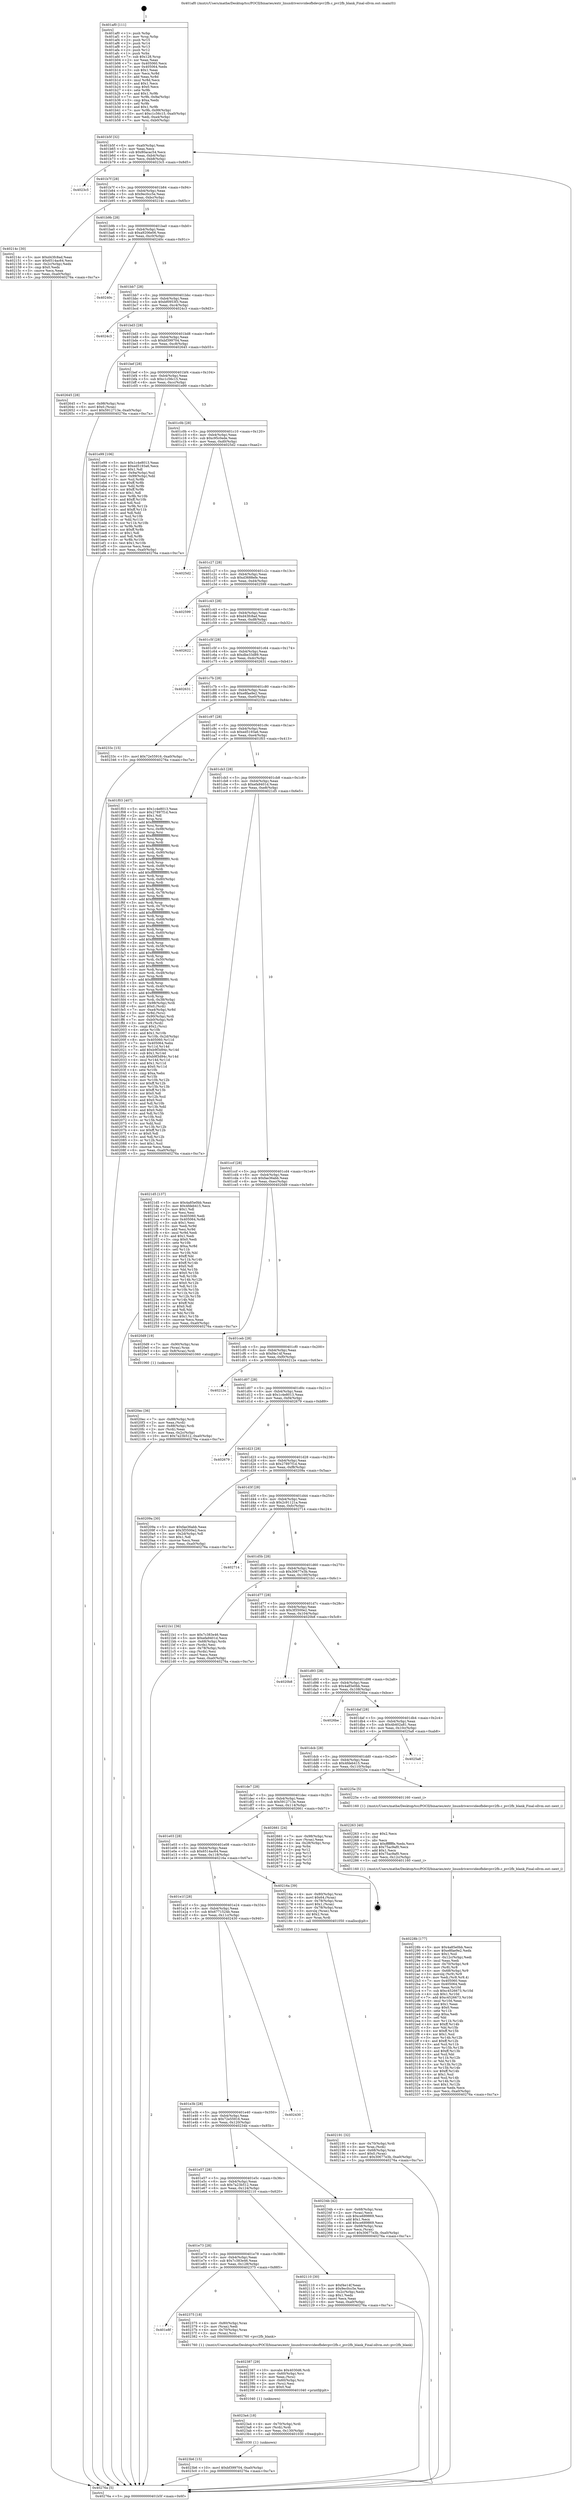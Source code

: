 digraph "0x401af0" {
  label = "0x401af0 (/mnt/c/Users/mathe/Desktop/tcc/POCII/binaries/extr_linuxdriversvideofbdevpvr2fb.c_pvr2fb_blank_Final-ollvm.out::main(0))"
  labelloc = "t"
  node[shape=record]

  Entry [label="",width=0.3,height=0.3,shape=circle,fillcolor=black,style=filled]
  "0x401b5f" [label="{
     0x401b5f [32]\l
     | [instrs]\l
     &nbsp;&nbsp;0x401b5f \<+6\>: mov -0xa0(%rbp),%eax\l
     &nbsp;&nbsp;0x401b65 \<+2\>: mov %eax,%ecx\l
     &nbsp;&nbsp;0x401b67 \<+6\>: sub $0x80acac54,%ecx\l
     &nbsp;&nbsp;0x401b6d \<+6\>: mov %eax,-0xb4(%rbp)\l
     &nbsp;&nbsp;0x401b73 \<+6\>: mov %ecx,-0xb8(%rbp)\l
     &nbsp;&nbsp;0x401b79 \<+6\>: je 00000000004023c5 \<main+0x8d5\>\l
  }"]
  "0x4023c5" [label="{
     0x4023c5\l
  }", style=dashed]
  "0x401b7f" [label="{
     0x401b7f [28]\l
     | [instrs]\l
     &nbsp;&nbsp;0x401b7f \<+5\>: jmp 0000000000401b84 \<main+0x94\>\l
     &nbsp;&nbsp;0x401b84 \<+6\>: mov -0xb4(%rbp),%eax\l
     &nbsp;&nbsp;0x401b8a \<+5\>: sub $0x9ec0cc5e,%eax\l
     &nbsp;&nbsp;0x401b8f \<+6\>: mov %eax,-0xbc(%rbp)\l
     &nbsp;&nbsp;0x401b95 \<+6\>: je 000000000040214c \<main+0x65c\>\l
  }"]
  Exit [label="",width=0.3,height=0.3,shape=circle,fillcolor=black,style=filled,peripheries=2]
  "0x40214c" [label="{
     0x40214c [30]\l
     | [instrs]\l
     &nbsp;&nbsp;0x40214c \<+5\>: mov $0xd43fc8ad,%eax\l
     &nbsp;&nbsp;0x402151 \<+5\>: mov $0x6514ac64,%ecx\l
     &nbsp;&nbsp;0x402156 \<+3\>: mov -0x2c(%rbp),%edx\l
     &nbsp;&nbsp;0x402159 \<+3\>: cmp $0x0,%edx\l
     &nbsp;&nbsp;0x40215c \<+3\>: cmove %ecx,%eax\l
     &nbsp;&nbsp;0x40215f \<+6\>: mov %eax,-0xa0(%rbp)\l
     &nbsp;&nbsp;0x402165 \<+5\>: jmp 000000000040276a \<main+0xc7a\>\l
  }"]
  "0x401b9b" [label="{
     0x401b9b [28]\l
     | [instrs]\l
     &nbsp;&nbsp;0x401b9b \<+5\>: jmp 0000000000401ba0 \<main+0xb0\>\l
     &nbsp;&nbsp;0x401ba0 \<+6\>: mov -0xb4(%rbp),%eax\l
     &nbsp;&nbsp;0x401ba6 \<+5\>: sub $0xa9206e06,%eax\l
     &nbsp;&nbsp;0x401bab \<+6\>: mov %eax,-0xc0(%rbp)\l
     &nbsp;&nbsp;0x401bb1 \<+6\>: je 000000000040240c \<main+0x91c\>\l
  }"]
  "0x4023b6" [label="{
     0x4023b6 [15]\l
     | [instrs]\l
     &nbsp;&nbsp;0x4023b6 \<+10\>: movl $0xbf399704,-0xa0(%rbp)\l
     &nbsp;&nbsp;0x4023c0 \<+5\>: jmp 000000000040276a \<main+0xc7a\>\l
  }"]
  "0x40240c" [label="{
     0x40240c\l
  }", style=dashed]
  "0x401bb7" [label="{
     0x401bb7 [28]\l
     | [instrs]\l
     &nbsp;&nbsp;0x401bb7 \<+5\>: jmp 0000000000401bbc \<main+0xcc\>\l
     &nbsp;&nbsp;0x401bbc \<+6\>: mov -0xb4(%rbp),%eax\l
     &nbsp;&nbsp;0x401bc2 \<+5\>: sub $0xbf0953f3,%eax\l
     &nbsp;&nbsp;0x401bc7 \<+6\>: mov %eax,-0xc4(%rbp)\l
     &nbsp;&nbsp;0x401bcd \<+6\>: je 00000000004024c3 \<main+0x9d3\>\l
  }"]
  "0x4023a4" [label="{
     0x4023a4 [18]\l
     | [instrs]\l
     &nbsp;&nbsp;0x4023a4 \<+4\>: mov -0x70(%rbp),%rdi\l
     &nbsp;&nbsp;0x4023a8 \<+3\>: mov (%rdi),%rdi\l
     &nbsp;&nbsp;0x4023ab \<+6\>: mov %eax,-0x130(%rbp)\l
     &nbsp;&nbsp;0x4023b1 \<+5\>: call 0000000000401030 \<free@plt\>\l
     | [calls]\l
     &nbsp;&nbsp;0x401030 \{1\} (unknown)\l
  }"]
  "0x4024c3" [label="{
     0x4024c3\l
  }", style=dashed]
  "0x401bd3" [label="{
     0x401bd3 [28]\l
     | [instrs]\l
     &nbsp;&nbsp;0x401bd3 \<+5\>: jmp 0000000000401bd8 \<main+0xe8\>\l
     &nbsp;&nbsp;0x401bd8 \<+6\>: mov -0xb4(%rbp),%eax\l
     &nbsp;&nbsp;0x401bde \<+5\>: sub $0xbf399704,%eax\l
     &nbsp;&nbsp;0x401be3 \<+6\>: mov %eax,-0xc8(%rbp)\l
     &nbsp;&nbsp;0x401be9 \<+6\>: je 0000000000402645 \<main+0xb55\>\l
  }"]
  "0x402387" [label="{
     0x402387 [29]\l
     | [instrs]\l
     &nbsp;&nbsp;0x402387 \<+10\>: movabs $0x4030d6,%rdi\l
     &nbsp;&nbsp;0x402391 \<+4\>: mov -0x60(%rbp),%rsi\l
     &nbsp;&nbsp;0x402395 \<+2\>: mov %eax,(%rsi)\l
     &nbsp;&nbsp;0x402397 \<+4\>: mov -0x60(%rbp),%rsi\l
     &nbsp;&nbsp;0x40239b \<+2\>: mov (%rsi),%esi\l
     &nbsp;&nbsp;0x40239d \<+2\>: mov $0x0,%al\l
     &nbsp;&nbsp;0x40239f \<+5\>: call 0000000000401040 \<printf@plt\>\l
     | [calls]\l
     &nbsp;&nbsp;0x401040 \{1\} (unknown)\l
  }"]
  "0x402645" [label="{
     0x402645 [28]\l
     | [instrs]\l
     &nbsp;&nbsp;0x402645 \<+7\>: mov -0x98(%rbp),%rax\l
     &nbsp;&nbsp;0x40264c \<+6\>: movl $0x0,(%rax)\l
     &nbsp;&nbsp;0x402652 \<+10\>: movl $0x5912713e,-0xa0(%rbp)\l
     &nbsp;&nbsp;0x40265c \<+5\>: jmp 000000000040276a \<main+0xc7a\>\l
  }"]
  "0x401bef" [label="{
     0x401bef [28]\l
     | [instrs]\l
     &nbsp;&nbsp;0x401bef \<+5\>: jmp 0000000000401bf4 \<main+0x104\>\l
     &nbsp;&nbsp;0x401bf4 \<+6\>: mov -0xb4(%rbp),%eax\l
     &nbsp;&nbsp;0x401bfa \<+5\>: sub $0xc1c56c15,%eax\l
     &nbsp;&nbsp;0x401bff \<+6\>: mov %eax,-0xcc(%rbp)\l
     &nbsp;&nbsp;0x401c05 \<+6\>: je 0000000000401e99 \<main+0x3a9\>\l
  }"]
  "0x401e8f" [label="{
     0x401e8f\l
  }", style=dashed]
  "0x401e99" [label="{
     0x401e99 [106]\l
     | [instrs]\l
     &nbsp;&nbsp;0x401e99 \<+5\>: mov $0x1c4e8013,%eax\l
     &nbsp;&nbsp;0x401e9e \<+5\>: mov $0xed5193a6,%ecx\l
     &nbsp;&nbsp;0x401ea3 \<+2\>: mov $0x1,%dl\l
     &nbsp;&nbsp;0x401ea5 \<+7\>: mov -0x9a(%rbp),%sil\l
     &nbsp;&nbsp;0x401eac \<+7\>: mov -0x99(%rbp),%dil\l
     &nbsp;&nbsp;0x401eb3 \<+3\>: mov %sil,%r8b\l
     &nbsp;&nbsp;0x401eb6 \<+4\>: xor $0xff,%r8b\l
     &nbsp;&nbsp;0x401eba \<+3\>: mov %dil,%r9b\l
     &nbsp;&nbsp;0x401ebd \<+4\>: xor $0xff,%r9b\l
     &nbsp;&nbsp;0x401ec1 \<+3\>: xor $0x1,%dl\l
     &nbsp;&nbsp;0x401ec4 \<+3\>: mov %r8b,%r10b\l
     &nbsp;&nbsp;0x401ec7 \<+4\>: and $0xff,%r10b\l
     &nbsp;&nbsp;0x401ecb \<+3\>: and %dl,%sil\l
     &nbsp;&nbsp;0x401ece \<+3\>: mov %r9b,%r11b\l
     &nbsp;&nbsp;0x401ed1 \<+4\>: and $0xff,%r11b\l
     &nbsp;&nbsp;0x401ed5 \<+3\>: and %dl,%dil\l
     &nbsp;&nbsp;0x401ed8 \<+3\>: or %sil,%r10b\l
     &nbsp;&nbsp;0x401edb \<+3\>: or %dil,%r11b\l
     &nbsp;&nbsp;0x401ede \<+3\>: xor %r11b,%r10b\l
     &nbsp;&nbsp;0x401ee1 \<+3\>: or %r9b,%r8b\l
     &nbsp;&nbsp;0x401ee4 \<+4\>: xor $0xff,%r8b\l
     &nbsp;&nbsp;0x401ee8 \<+3\>: or $0x1,%dl\l
     &nbsp;&nbsp;0x401eeb \<+3\>: and %dl,%r8b\l
     &nbsp;&nbsp;0x401eee \<+3\>: or %r8b,%r10b\l
     &nbsp;&nbsp;0x401ef1 \<+4\>: test $0x1,%r10b\l
     &nbsp;&nbsp;0x401ef5 \<+3\>: cmovne %ecx,%eax\l
     &nbsp;&nbsp;0x401ef8 \<+6\>: mov %eax,-0xa0(%rbp)\l
     &nbsp;&nbsp;0x401efe \<+5\>: jmp 000000000040276a \<main+0xc7a\>\l
  }"]
  "0x401c0b" [label="{
     0x401c0b [28]\l
     | [instrs]\l
     &nbsp;&nbsp;0x401c0b \<+5\>: jmp 0000000000401c10 \<main+0x120\>\l
     &nbsp;&nbsp;0x401c10 \<+6\>: mov -0xb4(%rbp),%eax\l
     &nbsp;&nbsp;0x401c16 \<+5\>: sub $0xc95c0ede,%eax\l
     &nbsp;&nbsp;0x401c1b \<+6\>: mov %eax,-0xd0(%rbp)\l
     &nbsp;&nbsp;0x401c21 \<+6\>: je 00000000004025d2 \<main+0xae2\>\l
  }"]
  "0x40276a" [label="{
     0x40276a [5]\l
     | [instrs]\l
     &nbsp;&nbsp;0x40276a \<+5\>: jmp 0000000000401b5f \<main+0x6f\>\l
  }"]
  "0x401af0" [label="{
     0x401af0 [111]\l
     | [instrs]\l
     &nbsp;&nbsp;0x401af0 \<+1\>: push %rbp\l
     &nbsp;&nbsp;0x401af1 \<+3\>: mov %rsp,%rbp\l
     &nbsp;&nbsp;0x401af4 \<+2\>: push %r15\l
     &nbsp;&nbsp;0x401af6 \<+2\>: push %r14\l
     &nbsp;&nbsp;0x401af8 \<+2\>: push %r13\l
     &nbsp;&nbsp;0x401afa \<+2\>: push %r12\l
     &nbsp;&nbsp;0x401afc \<+1\>: push %rbx\l
     &nbsp;&nbsp;0x401afd \<+7\>: sub $0x128,%rsp\l
     &nbsp;&nbsp;0x401b04 \<+2\>: xor %eax,%eax\l
     &nbsp;&nbsp;0x401b06 \<+7\>: mov 0x405060,%ecx\l
     &nbsp;&nbsp;0x401b0d \<+7\>: mov 0x405064,%edx\l
     &nbsp;&nbsp;0x401b14 \<+3\>: sub $0x1,%eax\l
     &nbsp;&nbsp;0x401b17 \<+3\>: mov %ecx,%r8d\l
     &nbsp;&nbsp;0x401b1a \<+3\>: add %eax,%r8d\l
     &nbsp;&nbsp;0x401b1d \<+4\>: imul %r8d,%ecx\l
     &nbsp;&nbsp;0x401b21 \<+3\>: and $0x1,%ecx\l
     &nbsp;&nbsp;0x401b24 \<+3\>: cmp $0x0,%ecx\l
     &nbsp;&nbsp;0x401b27 \<+4\>: sete %r9b\l
     &nbsp;&nbsp;0x401b2b \<+4\>: and $0x1,%r9b\l
     &nbsp;&nbsp;0x401b2f \<+7\>: mov %r9b,-0x9a(%rbp)\l
     &nbsp;&nbsp;0x401b36 \<+3\>: cmp $0xa,%edx\l
     &nbsp;&nbsp;0x401b39 \<+4\>: setl %r9b\l
     &nbsp;&nbsp;0x401b3d \<+4\>: and $0x1,%r9b\l
     &nbsp;&nbsp;0x401b41 \<+7\>: mov %r9b,-0x99(%rbp)\l
     &nbsp;&nbsp;0x401b48 \<+10\>: movl $0xc1c56c15,-0xa0(%rbp)\l
     &nbsp;&nbsp;0x401b52 \<+6\>: mov %edi,-0xa4(%rbp)\l
     &nbsp;&nbsp;0x401b58 \<+7\>: mov %rsi,-0xb0(%rbp)\l
  }"]
  "0x402375" [label="{
     0x402375 [18]\l
     | [instrs]\l
     &nbsp;&nbsp;0x402375 \<+4\>: mov -0x80(%rbp),%rax\l
     &nbsp;&nbsp;0x402379 \<+2\>: mov (%rax),%edi\l
     &nbsp;&nbsp;0x40237b \<+4\>: mov -0x70(%rbp),%rax\l
     &nbsp;&nbsp;0x40237f \<+3\>: mov (%rax),%rsi\l
     &nbsp;&nbsp;0x402382 \<+5\>: call 0000000000401760 \<pvr2fb_blank\>\l
     | [calls]\l
     &nbsp;&nbsp;0x401760 \{1\} (/mnt/c/Users/mathe/Desktop/tcc/POCII/binaries/extr_linuxdriversvideofbdevpvr2fb.c_pvr2fb_blank_Final-ollvm.out::pvr2fb_blank)\l
  }"]
  "0x4025d2" [label="{
     0x4025d2\l
  }", style=dashed]
  "0x401c27" [label="{
     0x401c27 [28]\l
     | [instrs]\l
     &nbsp;&nbsp;0x401c27 \<+5\>: jmp 0000000000401c2c \<main+0x13c\>\l
     &nbsp;&nbsp;0x401c2c \<+6\>: mov -0xb4(%rbp),%eax\l
     &nbsp;&nbsp;0x401c32 \<+5\>: sub $0xd3688efe,%eax\l
     &nbsp;&nbsp;0x401c37 \<+6\>: mov %eax,-0xd4(%rbp)\l
     &nbsp;&nbsp;0x401c3d \<+6\>: je 0000000000402599 \<main+0xaa9\>\l
  }"]
  "0x40228b" [label="{
     0x40228b [177]\l
     | [instrs]\l
     &nbsp;&nbsp;0x40228b \<+5\>: mov $0x4a85e0bb,%ecx\l
     &nbsp;&nbsp;0x402290 \<+5\>: mov $0xe8fae9e2,%edx\l
     &nbsp;&nbsp;0x402295 \<+3\>: mov $0x1,%sil\l
     &nbsp;&nbsp;0x402298 \<+6\>: mov -0x12c(%rbp),%edi\l
     &nbsp;&nbsp;0x40229e \<+3\>: imul %eax,%edi\l
     &nbsp;&nbsp;0x4022a1 \<+4\>: mov -0x70(%rbp),%r8\l
     &nbsp;&nbsp;0x4022a5 \<+3\>: mov (%r8),%r8\l
     &nbsp;&nbsp;0x4022a8 \<+4\>: mov -0x68(%rbp),%r9\l
     &nbsp;&nbsp;0x4022ac \<+3\>: movslq (%r9),%r9\l
     &nbsp;&nbsp;0x4022af \<+4\>: mov %edi,(%r8,%r9,4)\l
     &nbsp;&nbsp;0x4022b3 \<+7\>: mov 0x405060,%eax\l
     &nbsp;&nbsp;0x4022ba \<+7\>: mov 0x405064,%edi\l
     &nbsp;&nbsp;0x4022c1 \<+3\>: mov %eax,%r10d\l
     &nbsp;&nbsp;0x4022c4 \<+7\>: sub $0xc4526673,%r10d\l
     &nbsp;&nbsp;0x4022cb \<+4\>: sub $0x1,%r10d\l
     &nbsp;&nbsp;0x4022cf \<+7\>: add $0xc4526673,%r10d\l
     &nbsp;&nbsp;0x4022d6 \<+4\>: imul %r10d,%eax\l
     &nbsp;&nbsp;0x4022da \<+3\>: and $0x1,%eax\l
     &nbsp;&nbsp;0x4022dd \<+3\>: cmp $0x0,%eax\l
     &nbsp;&nbsp;0x4022e0 \<+4\>: sete %r11b\l
     &nbsp;&nbsp;0x4022e4 \<+3\>: cmp $0xa,%edi\l
     &nbsp;&nbsp;0x4022e7 \<+3\>: setl %bl\l
     &nbsp;&nbsp;0x4022ea \<+3\>: mov %r11b,%r14b\l
     &nbsp;&nbsp;0x4022ed \<+4\>: xor $0xff,%r14b\l
     &nbsp;&nbsp;0x4022f1 \<+3\>: mov %bl,%r15b\l
     &nbsp;&nbsp;0x4022f4 \<+4\>: xor $0xff,%r15b\l
     &nbsp;&nbsp;0x4022f8 \<+4\>: xor $0x1,%sil\l
     &nbsp;&nbsp;0x4022fc \<+3\>: mov %r14b,%r12b\l
     &nbsp;&nbsp;0x4022ff \<+4\>: and $0xff,%r12b\l
     &nbsp;&nbsp;0x402303 \<+3\>: and %sil,%r11b\l
     &nbsp;&nbsp;0x402306 \<+3\>: mov %r15b,%r13b\l
     &nbsp;&nbsp;0x402309 \<+4\>: and $0xff,%r13b\l
     &nbsp;&nbsp;0x40230d \<+3\>: and %sil,%bl\l
     &nbsp;&nbsp;0x402310 \<+3\>: or %r11b,%r12b\l
     &nbsp;&nbsp;0x402313 \<+3\>: or %bl,%r13b\l
     &nbsp;&nbsp;0x402316 \<+3\>: xor %r13b,%r12b\l
     &nbsp;&nbsp;0x402319 \<+3\>: or %r15b,%r14b\l
     &nbsp;&nbsp;0x40231c \<+4\>: xor $0xff,%r14b\l
     &nbsp;&nbsp;0x402320 \<+4\>: or $0x1,%sil\l
     &nbsp;&nbsp;0x402324 \<+3\>: and %sil,%r14b\l
     &nbsp;&nbsp;0x402327 \<+3\>: or %r14b,%r12b\l
     &nbsp;&nbsp;0x40232a \<+4\>: test $0x1,%r12b\l
     &nbsp;&nbsp;0x40232e \<+3\>: cmovne %edx,%ecx\l
     &nbsp;&nbsp;0x402331 \<+6\>: mov %ecx,-0xa0(%rbp)\l
     &nbsp;&nbsp;0x402337 \<+5\>: jmp 000000000040276a \<main+0xc7a\>\l
  }"]
  "0x402599" [label="{
     0x402599\l
  }", style=dashed]
  "0x401c43" [label="{
     0x401c43 [28]\l
     | [instrs]\l
     &nbsp;&nbsp;0x401c43 \<+5\>: jmp 0000000000401c48 \<main+0x158\>\l
     &nbsp;&nbsp;0x401c48 \<+6\>: mov -0xb4(%rbp),%eax\l
     &nbsp;&nbsp;0x401c4e \<+5\>: sub $0xd43fc8ad,%eax\l
     &nbsp;&nbsp;0x401c53 \<+6\>: mov %eax,-0xd8(%rbp)\l
     &nbsp;&nbsp;0x401c59 \<+6\>: je 0000000000402622 \<main+0xb32\>\l
  }"]
  "0x402263" [label="{
     0x402263 [40]\l
     | [instrs]\l
     &nbsp;&nbsp;0x402263 \<+5\>: mov $0x2,%ecx\l
     &nbsp;&nbsp;0x402268 \<+1\>: cltd\l
     &nbsp;&nbsp;0x402269 \<+2\>: idiv %ecx\l
     &nbsp;&nbsp;0x40226b \<+6\>: imul $0xfffffffe,%edx,%ecx\l
     &nbsp;&nbsp;0x402271 \<+6\>: sub $0x75ac9af0,%ecx\l
     &nbsp;&nbsp;0x402277 \<+3\>: add $0x1,%ecx\l
     &nbsp;&nbsp;0x40227a \<+6\>: add $0x75ac9af0,%ecx\l
     &nbsp;&nbsp;0x402280 \<+6\>: mov %ecx,-0x12c(%rbp)\l
     &nbsp;&nbsp;0x402286 \<+5\>: call 0000000000401160 \<next_i\>\l
     | [calls]\l
     &nbsp;&nbsp;0x401160 \{1\} (/mnt/c/Users/mathe/Desktop/tcc/POCII/binaries/extr_linuxdriversvideofbdevpvr2fb.c_pvr2fb_blank_Final-ollvm.out::next_i)\l
  }"]
  "0x402622" [label="{
     0x402622\l
  }", style=dashed]
  "0x401c5f" [label="{
     0x401c5f [28]\l
     | [instrs]\l
     &nbsp;&nbsp;0x401c5f \<+5\>: jmp 0000000000401c64 \<main+0x174\>\l
     &nbsp;&nbsp;0x401c64 \<+6\>: mov -0xb4(%rbp),%eax\l
     &nbsp;&nbsp;0x401c6a \<+5\>: sub $0xdbe33d89,%eax\l
     &nbsp;&nbsp;0x401c6f \<+6\>: mov %eax,-0xdc(%rbp)\l
     &nbsp;&nbsp;0x401c75 \<+6\>: je 0000000000402631 \<main+0xb41\>\l
  }"]
  "0x402191" [label="{
     0x402191 [32]\l
     | [instrs]\l
     &nbsp;&nbsp;0x402191 \<+4\>: mov -0x70(%rbp),%rdi\l
     &nbsp;&nbsp;0x402195 \<+3\>: mov %rax,(%rdi)\l
     &nbsp;&nbsp;0x402198 \<+4\>: mov -0x68(%rbp),%rax\l
     &nbsp;&nbsp;0x40219c \<+6\>: movl $0x0,(%rax)\l
     &nbsp;&nbsp;0x4021a2 \<+10\>: movl $0x30677e3b,-0xa0(%rbp)\l
     &nbsp;&nbsp;0x4021ac \<+5\>: jmp 000000000040276a \<main+0xc7a\>\l
  }"]
  "0x402631" [label="{
     0x402631\l
  }", style=dashed]
  "0x401c7b" [label="{
     0x401c7b [28]\l
     | [instrs]\l
     &nbsp;&nbsp;0x401c7b \<+5\>: jmp 0000000000401c80 \<main+0x190\>\l
     &nbsp;&nbsp;0x401c80 \<+6\>: mov -0xb4(%rbp),%eax\l
     &nbsp;&nbsp;0x401c86 \<+5\>: sub $0xe8fae9e2,%eax\l
     &nbsp;&nbsp;0x401c8b \<+6\>: mov %eax,-0xe0(%rbp)\l
     &nbsp;&nbsp;0x401c91 \<+6\>: je 000000000040233c \<main+0x84c\>\l
  }"]
  "0x401e73" [label="{
     0x401e73 [28]\l
     | [instrs]\l
     &nbsp;&nbsp;0x401e73 \<+5\>: jmp 0000000000401e78 \<main+0x388\>\l
     &nbsp;&nbsp;0x401e78 \<+6\>: mov -0xb4(%rbp),%eax\l
     &nbsp;&nbsp;0x401e7e \<+5\>: sub $0x7c383e46,%eax\l
     &nbsp;&nbsp;0x401e83 \<+6\>: mov %eax,-0x128(%rbp)\l
     &nbsp;&nbsp;0x401e89 \<+6\>: je 0000000000402375 \<main+0x885\>\l
  }"]
  "0x40233c" [label="{
     0x40233c [15]\l
     | [instrs]\l
     &nbsp;&nbsp;0x40233c \<+10\>: movl $0x72e55916,-0xa0(%rbp)\l
     &nbsp;&nbsp;0x402346 \<+5\>: jmp 000000000040276a \<main+0xc7a\>\l
  }"]
  "0x401c97" [label="{
     0x401c97 [28]\l
     | [instrs]\l
     &nbsp;&nbsp;0x401c97 \<+5\>: jmp 0000000000401c9c \<main+0x1ac\>\l
     &nbsp;&nbsp;0x401c9c \<+6\>: mov -0xb4(%rbp),%eax\l
     &nbsp;&nbsp;0x401ca2 \<+5\>: sub $0xed5193a6,%eax\l
     &nbsp;&nbsp;0x401ca7 \<+6\>: mov %eax,-0xe4(%rbp)\l
     &nbsp;&nbsp;0x401cad \<+6\>: je 0000000000401f03 \<main+0x413\>\l
  }"]
  "0x402110" [label="{
     0x402110 [30]\l
     | [instrs]\l
     &nbsp;&nbsp;0x402110 \<+5\>: mov $0xf4e14f,%eax\l
     &nbsp;&nbsp;0x402115 \<+5\>: mov $0x9ec0cc5e,%ecx\l
     &nbsp;&nbsp;0x40211a \<+3\>: mov -0x2c(%rbp),%edx\l
     &nbsp;&nbsp;0x40211d \<+3\>: cmp $0x1,%edx\l
     &nbsp;&nbsp;0x402120 \<+3\>: cmovl %ecx,%eax\l
     &nbsp;&nbsp;0x402123 \<+6\>: mov %eax,-0xa0(%rbp)\l
     &nbsp;&nbsp;0x402129 \<+5\>: jmp 000000000040276a \<main+0xc7a\>\l
  }"]
  "0x401f03" [label="{
     0x401f03 [407]\l
     | [instrs]\l
     &nbsp;&nbsp;0x401f03 \<+5\>: mov $0x1c4e8013,%eax\l
     &nbsp;&nbsp;0x401f08 \<+5\>: mov $0x27897f1d,%ecx\l
     &nbsp;&nbsp;0x401f0d \<+2\>: mov $0x1,%dl\l
     &nbsp;&nbsp;0x401f0f \<+3\>: mov %rsp,%rsi\l
     &nbsp;&nbsp;0x401f12 \<+4\>: add $0xfffffffffffffff0,%rsi\l
     &nbsp;&nbsp;0x401f16 \<+3\>: mov %rsi,%rsp\l
     &nbsp;&nbsp;0x401f19 \<+7\>: mov %rsi,-0x98(%rbp)\l
     &nbsp;&nbsp;0x401f20 \<+3\>: mov %rsp,%rsi\l
     &nbsp;&nbsp;0x401f23 \<+4\>: add $0xfffffffffffffff0,%rsi\l
     &nbsp;&nbsp;0x401f27 \<+3\>: mov %rsi,%rsp\l
     &nbsp;&nbsp;0x401f2a \<+3\>: mov %rsp,%rdi\l
     &nbsp;&nbsp;0x401f2d \<+4\>: add $0xfffffffffffffff0,%rdi\l
     &nbsp;&nbsp;0x401f31 \<+3\>: mov %rdi,%rsp\l
     &nbsp;&nbsp;0x401f34 \<+7\>: mov %rdi,-0x90(%rbp)\l
     &nbsp;&nbsp;0x401f3b \<+3\>: mov %rsp,%rdi\l
     &nbsp;&nbsp;0x401f3e \<+4\>: add $0xfffffffffffffff0,%rdi\l
     &nbsp;&nbsp;0x401f42 \<+3\>: mov %rdi,%rsp\l
     &nbsp;&nbsp;0x401f45 \<+7\>: mov %rdi,-0x88(%rbp)\l
     &nbsp;&nbsp;0x401f4c \<+3\>: mov %rsp,%rdi\l
     &nbsp;&nbsp;0x401f4f \<+4\>: add $0xfffffffffffffff0,%rdi\l
     &nbsp;&nbsp;0x401f53 \<+3\>: mov %rdi,%rsp\l
     &nbsp;&nbsp;0x401f56 \<+4\>: mov %rdi,-0x80(%rbp)\l
     &nbsp;&nbsp;0x401f5a \<+3\>: mov %rsp,%rdi\l
     &nbsp;&nbsp;0x401f5d \<+4\>: add $0xfffffffffffffff0,%rdi\l
     &nbsp;&nbsp;0x401f61 \<+3\>: mov %rdi,%rsp\l
     &nbsp;&nbsp;0x401f64 \<+4\>: mov %rdi,-0x78(%rbp)\l
     &nbsp;&nbsp;0x401f68 \<+3\>: mov %rsp,%rdi\l
     &nbsp;&nbsp;0x401f6b \<+4\>: add $0xfffffffffffffff0,%rdi\l
     &nbsp;&nbsp;0x401f6f \<+3\>: mov %rdi,%rsp\l
     &nbsp;&nbsp;0x401f72 \<+4\>: mov %rdi,-0x70(%rbp)\l
     &nbsp;&nbsp;0x401f76 \<+3\>: mov %rsp,%rdi\l
     &nbsp;&nbsp;0x401f79 \<+4\>: add $0xfffffffffffffff0,%rdi\l
     &nbsp;&nbsp;0x401f7d \<+3\>: mov %rdi,%rsp\l
     &nbsp;&nbsp;0x401f80 \<+4\>: mov %rdi,-0x68(%rbp)\l
     &nbsp;&nbsp;0x401f84 \<+3\>: mov %rsp,%rdi\l
     &nbsp;&nbsp;0x401f87 \<+4\>: add $0xfffffffffffffff0,%rdi\l
     &nbsp;&nbsp;0x401f8b \<+3\>: mov %rdi,%rsp\l
     &nbsp;&nbsp;0x401f8e \<+4\>: mov %rdi,-0x60(%rbp)\l
     &nbsp;&nbsp;0x401f92 \<+3\>: mov %rsp,%rdi\l
     &nbsp;&nbsp;0x401f95 \<+4\>: add $0xfffffffffffffff0,%rdi\l
     &nbsp;&nbsp;0x401f99 \<+3\>: mov %rdi,%rsp\l
     &nbsp;&nbsp;0x401f9c \<+4\>: mov %rdi,-0x58(%rbp)\l
     &nbsp;&nbsp;0x401fa0 \<+3\>: mov %rsp,%rdi\l
     &nbsp;&nbsp;0x401fa3 \<+4\>: add $0xfffffffffffffff0,%rdi\l
     &nbsp;&nbsp;0x401fa7 \<+3\>: mov %rdi,%rsp\l
     &nbsp;&nbsp;0x401faa \<+4\>: mov %rdi,-0x50(%rbp)\l
     &nbsp;&nbsp;0x401fae \<+3\>: mov %rsp,%rdi\l
     &nbsp;&nbsp;0x401fb1 \<+4\>: add $0xfffffffffffffff0,%rdi\l
     &nbsp;&nbsp;0x401fb5 \<+3\>: mov %rdi,%rsp\l
     &nbsp;&nbsp;0x401fb8 \<+4\>: mov %rdi,-0x48(%rbp)\l
     &nbsp;&nbsp;0x401fbc \<+3\>: mov %rsp,%rdi\l
     &nbsp;&nbsp;0x401fbf \<+4\>: add $0xfffffffffffffff0,%rdi\l
     &nbsp;&nbsp;0x401fc3 \<+3\>: mov %rdi,%rsp\l
     &nbsp;&nbsp;0x401fc6 \<+4\>: mov %rdi,-0x40(%rbp)\l
     &nbsp;&nbsp;0x401fca \<+3\>: mov %rsp,%rdi\l
     &nbsp;&nbsp;0x401fcd \<+4\>: add $0xfffffffffffffff0,%rdi\l
     &nbsp;&nbsp;0x401fd1 \<+3\>: mov %rdi,%rsp\l
     &nbsp;&nbsp;0x401fd4 \<+4\>: mov %rdi,-0x38(%rbp)\l
     &nbsp;&nbsp;0x401fd8 \<+7\>: mov -0x98(%rbp),%rdi\l
     &nbsp;&nbsp;0x401fdf \<+6\>: movl $0x0,(%rdi)\l
     &nbsp;&nbsp;0x401fe5 \<+7\>: mov -0xa4(%rbp),%r8d\l
     &nbsp;&nbsp;0x401fec \<+3\>: mov %r8d,(%rsi)\l
     &nbsp;&nbsp;0x401fef \<+7\>: mov -0x90(%rbp),%rdi\l
     &nbsp;&nbsp;0x401ff6 \<+7\>: mov -0xb0(%rbp),%r9\l
     &nbsp;&nbsp;0x401ffd \<+3\>: mov %r9,(%rdi)\l
     &nbsp;&nbsp;0x402000 \<+3\>: cmpl $0x2,(%rsi)\l
     &nbsp;&nbsp;0x402003 \<+4\>: setne %r10b\l
     &nbsp;&nbsp;0x402007 \<+4\>: and $0x1,%r10b\l
     &nbsp;&nbsp;0x40200b \<+4\>: mov %r10b,-0x2d(%rbp)\l
     &nbsp;&nbsp;0x40200f \<+8\>: mov 0x405060,%r11d\l
     &nbsp;&nbsp;0x402017 \<+7\>: mov 0x405064,%ebx\l
     &nbsp;&nbsp;0x40201e \<+3\>: mov %r11d,%r14d\l
     &nbsp;&nbsp;0x402021 \<+7\>: add $0xb9f3d94c,%r14d\l
     &nbsp;&nbsp;0x402028 \<+4\>: sub $0x1,%r14d\l
     &nbsp;&nbsp;0x40202c \<+7\>: sub $0xb9f3d94c,%r14d\l
     &nbsp;&nbsp;0x402033 \<+4\>: imul %r14d,%r11d\l
     &nbsp;&nbsp;0x402037 \<+4\>: and $0x1,%r11d\l
     &nbsp;&nbsp;0x40203b \<+4\>: cmp $0x0,%r11d\l
     &nbsp;&nbsp;0x40203f \<+4\>: sete %r10b\l
     &nbsp;&nbsp;0x402043 \<+3\>: cmp $0xa,%ebx\l
     &nbsp;&nbsp;0x402046 \<+4\>: setl %r15b\l
     &nbsp;&nbsp;0x40204a \<+3\>: mov %r10b,%r12b\l
     &nbsp;&nbsp;0x40204d \<+4\>: xor $0xff,%r12b\l
     &nbsp;&nbsp;0x402051 \<+3\>: mov %r15b,%r13b\l
     &nbsp;&nbsp;0x402054 \<+4\>: xor $0xff,%r13b\l
     &nbsp;&nbsp;0x402058 \<+3\>: xor $0x0,%dl\l
     &nbsp;&nbsp;0x40205b \<+3\>: mov %r12b,%sil\l
     &nbsp;&nbsp;0x40205e \<+4\>: and $0x0,%sil\l
     &nbsp;&nbsp;0x402062 \<+3\>: and %dl,%r10b\l
     &nbsp;&nbsp;0x402065 \<+3\>: mov %r13b,%dil\l
     &nbsp;&nbsp;0x402068 \<+4\>: and $0x0,%dil\l
     &nbsp;&nbsp;0x40206c \<+3\>: and %dl,%r15b\l
     &nbsp;&nbsp;0x40206f \<+3\>: or %r10b,%sil\l
     &nbsp;&nbsp;0x402072 \<+3\>: or %r15b,%dil\l
     &nbsp;&nbsp;0x402075 \<+3\>: xor %dil,%sil\l
     &nbsp;&nbsp;0x402078 \<+3\>: or %r13b,%r12b\l
     &nbsp;&nbsp;0x40207b \<+4\>: xor $0xff,%r12b\l
     &nbsp;&nbsp;0x40207f \<+3\>: or $0x0,%dl\l
     &nbsp;&nbsp;0x402082 \<+3\>: and %dl,%r12b\l
     &nbsp;&nbsp;0x402085 \<+3\>: or %r12b,%sil\l
     &nbsp;&nbsp;0x402088 \<+4\>: test $0x1,%sil\l
     &nbsp;&nbsp;0x40208c \<+3\>: cmovne %ecx,%eax\l
     &nbsp;&nbsp;0x40208f \<+6\>: mov %eax,-0xa0(%rbp)\l
     &nbsp;&nbsp;0x402095 \<+5\>: jmp 000000000040276a \<main+0xc7a\>\l
  }"]
  "0x401cb3" [label="{
     0x401cb3 [28]\l
     | [instrs]\l
     &nbsp;&nbsp;0x401cb3 \<+5\>: jmp 0000000000401cb8 \<main+0x1c8\>\l
     &nbsp;&nbsp;0x401cb8 \<+6\>: mov -0xb4(%rbp),%eax\l
     &nbsp;&nbsp;0x401cbe \<+5\>: sub $0xefa9401d,%eax\l
     &nbsp;&nbsp;0x401cc3 \<+6\>: mov %eax,-0xe8(%rbp)\l
     &nbsp;&nbsp;0x401cc9 \<+6\>: je 00000000004021d5 \<main+0x6e5\>\l
  }"]
  "0x401e57" [label="{
     0x401e57 [28]\l
     | [instrs]\l
     &nbsp;&nbsp;0x401e57 \<+5\>: jmp 0000000000401e5c \<main+0x36c\>\l
     &nbsp;&nbsp;0x401e5c \<+6\>: mov -0xb4(%rbp),%eax\l
     &nbsp;&nbsp;0x401e62 \<+5\>: sub $0x7a23b512,%eax\l
     &nbsp;&nbsp;0x401e67 \<+6\>: mov %eax,-0x124(%rbp)\l
     &nbsp;&nbsp;0x401e6d \<+6\>: je 0000000000402110 \<main+0x620\>\l
  }"]
  "0x40234b" [label="{
     0x40234b [42]\l
     | [instrs]\l
     &nbsp;&nbsp;0x40234b \<+4\>: mov -0x68(%rbp),%rax\l
     &nbsp;&nbsp;0x40234f \<+2\>: mov (%rax),%ecx\l
     &nbsp;&nbsp;0x402351 \<+6\>: sub $0xce689869,%ecx\l
     &nbsp;&nbsp;0x402357 \<+3\>: add $0x1,%ecx\l
     &nbsp;&nbsp;0x40235a \<+6\>: add $0xce689869,%ecx\l
     &nbsp;&nbsp;0x402360 \<+4\>: mov -0x68(%rbp),%rax\l
     &nbsp;&nbsp;0x402364 \<+2\>: mov %ecx,(%rax)\l
     &nbsp;&nbsp;0x402366 \<+10\>: movl $0x30677e3b,-0xa0(%rbp)\l
     &nbsp;&nbsp;0x402370 \<+5\>: jmp 000000000040276a \<main+0xc7a\>\l
  }"]
  "0x4021d5" [label="{
     0x4021d5 [137]\l
     | [instrs]\l
     &nbsp;&nbsp;0x4021d5 \<+5\>: mov $0x4a85e0bb,%eax\l
     &nbsp;&nbsp;0x4021da \<+5\>: mov $0x4fdeb415,%ecx\l
     &nbsp;&nbsp;0x4021df \<+2\>: mov $0x1,%dl\l
     &nbsp;&nbsp;0x4021e1 \<+2\>: xor %esi,%esi\l
     &nbsp;&nbsp;0x4021e3 \<+7\>: mov 0x405060,%edi\l
     &nbsp;&nbsp;0x4021ea \<+8\>: mov 0x405064,%r8d\l
     &nbsp;&nbsp;0x4021f2 \<+3\>: sub $0x1,%esi\l
     &nbsp;&nbsp;0x4021f5 \<+3\>: mov %edi,%r9d\l
     &nbsp;&nbsp;0x4021f8 \<+3\>: add %esi,%r9d\l
     &nbsp;&nbsp;0x4021fb \<+4\>: imul %r9d,%edi\l
     &nbsp;&nbsp;0x4021ff \<+3\>: and $0x1,%edi\l
     &nbsp;&nbsp;0x402202 \<+3\>: cmp $0x0,%edi\l
     &nbsp;&nbsp;0x402205 \<+4\>: sete %r10b\l
     &nbsp;&nbsp;0x402209 \<+4\>: cmp $0xa,%r8d\l
     &nbsp;&nbsp;0x40220d \<+4\>: setl %r11b\l
     &nbsp;&nbsp;0x402211 \<+3\>: mov %r10b,%bl\l
     &nbsp;&nbsp;0x402214 \<+3\>: xor $0xff,%bl\l
     &nbsp;&nbsp;0x402217 \<+3\>: mov %r11b,%r14b\l
     &nbsp;&nbsp;0x40221a \<+4\>: xor $0xff,%r14b\l
     &nbsp;&nbsp;0x40221e \<+3\>: xor $0x0,%dl\l
     &nbsp;&nbsp;0x402221 \<+3\>: mov %bl,%r15b\l
     &nbsp;&nbsp;0x402224 \<+4\>: and $0x0,%r15b\l
     &nbsp;&nbsp;0x402228 \<+3\>: and %dl,%r10b\l
     &nbsp;&nbsp;0x40222b \<+3\>: mov %r14b,%r12b\l
     &nbsp;&nbsp;0x40222e \<+4\>: and $0x0,%r12b\l
     &nbsp;&nbsp;0x402232 \<+3\>: and %dl,%r11b\l
     &nbsp;&nbsp;0x402235 \<+3\>: or %r10b,%r15b\l
     &nbsp;&nbsp;0x402238 \<+3\>: or %r11b,%r12b\l
     &nbsp;&nbsp;0x40223b \<+3\>: xor %r12b,%r15b\l
     &nbsp;&nbsp;0x40223e \<+3\>: or %r14b,%bl\l
     &nbsp;&nbsp;0x402241 \<+3\>: xor $0xff,%bl\l
     &nbsp;&nbsp;0x402244 \<+3\>: or $0x0,%dl\l
     &nbsp;&nbsp;0x402247 \<+2\>: and %dl,%bl\l
     &nbsp;&nbsp;0x402249 \<+3\>: or %bl,%r15b\l
     &nbsp;&nbsp;0x40224c \<+4\>: test $0x1,%r15b\l
     &nbsp;&nbsp;0x402250 \<+3\>: cmovne %ecx,%eax\l
     &nbsp;&nbsp;0x402253 \<+6\>: mov %eax,-0xa0(%rbp)\l
     &nbsp;&nbsp;0x402259 \<+5\>: jmp 000000000040276a \<main+0xc7a\>\l
  }"]
  "0x401ccf" [label="{
     0x401ccf [28]\l
     | [instrs]\l
     &nbsp;&nbsp;0x401ccf \<+5\>: jmp 0000000000401cd4 \<main+0x1e4\>\l
     &nbsp;&nbsp;0x401cd4 \<+6\>: mov -0xb4(%rbp),%eax\l
     &nbsp;&nbsp;0x401cda \<+5\>: sub $0xfae36abb,%eax\l
     &nbsp;&nbsp;0x401cdf \<+6\>: mov %eax,-0xec(%rbp)\l
     &nbsp;&nbsp;0x401ce5 \<+6\>: je 00000000004020d9 \<main+0x5e9\>\l
  }"]
  "0x401e3b" [label="{
     0x401e3b [28]\l
     | [instrs]\l
     &nbsp;&nbsp;0x401e3b \<+5\>: jmp 0000000000401e40 \<main+0x350\>\l
     &nbsp;&nbsp;0x401e40 \<+6\>: mov -0xb4(%rbp),%eax\l
     &nbsp;&nbsp;0x401e46 \<+5\>: sub $0x72e55916,%eax\l
     &nbsp;&nbsp;0x401e4b \<+6\>: mov %eax,-0x120(%rbp)\l
     &nbsp;&nbsp;0x401e51 \<+6\>: je 000000000040234b \<main+0x85b\>\l
  }"]
  "0x4020d9" [label="{
     0x4020d9 [19]\l
     | [instrs]\l
     &nbsp;&nbsp;0x4020d9 \<+7\>: mov -0x90(%rbp),%rax\l
     &nbsp;&nbsp;0x4020e0 \<+3\>: mov (%rax),%rax\l
     &nbsp;&nbsp;0x4020e3 \<+4\>: mov 0x8(%rax),%rdi\l
     &nbsp;&nbsp;0x4020e7 \<+5\>: call 0000000000401060 \<atoi@plt\>\l
     | [calls]\l
     &nbsp;&nbsp;0x401060 \{1\} (unknown)\l
  }"]
  "0x401ceb" [label="{
     0x401ceb [28]\l
     | [instrs]\l
     &nbsp;&nbsp;0x401ceb \<+5\>: jmp 0000000000401cf0 \<main+0x200\>\l
     &nbsp;&nbsp;0x401cf0 \<+6\>: mov -0xb4(%rbp),%eax\l
     &nbsp;&nbsp;0x401cf6 \<+5\>: sub $0xf4e14f,%eax\l
     &nbsp;&nbsp;0x401cfb \<+6\>: mov %eax,-0xf0(%rbp)\l
     &nbsp;&nbsp;0x401d01 \<+6\>: je 000000000040212e \<main+0x63e\>\l
  }"]
  "0x402430" [label="{
     0x402430\l
  }", style=dashed]
  "0x40212e" [label="{
     0x40212e\l
  }", style=dashed]
  "0x401d07" [label="{
     0x401d07 [28]\l
     | [instrs]\l
     &nbsp;&nbsp;0x401d07 \<+5\>: jmp 0000000000401d0c \<main+0x21c\>\l
     &nbsp;&nbsp;0x401d0c \<+6\>: mov -0xb4(%rbp),%eax\l
     &nbsp;&nbsp;0x401d12 \<+5\>: sub $0x1c4e8013,%eax\l
     &nbsp;&nbsp;0x401d17 \<+6\>: mov %eax,-0xf4(%rbp)\l
     &nbsp;&nbsp;0x401d1d \<+6\>: je 0000000000402679 \<main+0xb89\>\l
  }"]
  "0x401e1f" [label="{
     0x401e1f [28]\l
     | [instrs]\l
     &nbsp;&nbsp;0x401e1f \<+5\>: jmp 0000000000401e24 \<main+0x334\>\l
     &nbsp;&nbsp;0x401e24 \<+6\>: mov -0xb4(%rbp),%eax\l
     &nbsp;&nbsp;0x401e2a \<+5\>: sub $0x6771524b,%eax\l
     &nbsp;&nbsp;0x401e2f \<+6\>: mov %eax,-0x11c(%rbp)\l
     &nbsp;&nbsp;0x401e35 \<+6\>: je 0000000000402430 \<main+0x940\>\l
  }"]
  "0x402679" [label="{
     0x402679\l
  }", style=dashed]
  "0x401d23" [label="{
     0x401d23 [28]\l
     | [instrs]\l
     &nbsp;&nbsp;0x401d23 \<+5\>: jmp 0000000000401d28 \<main+0x238\>\l
     &nbsp;&nbsp;0x401d28 \<+6\>: mov -0xb4(%rbp),%eax\l
     &nbsp;&nbsp;0x401d2e \<+5\>: sub $0x27897f1d,%eax\l
     &nbsp;&nbsp;0x401d33 \<+6\>: mov %eax,-0xf8(%rbp)\l
     &nbsp;&nbsp;0x401d39 \<+6\>: je 000000000040209a \<main+0x5aa\>\l
  }"]
  "0x40216a" [label="{
     0x40216a [39]\l
     | [instrs]\l
     &nbsp;&nbsp;0x40216a \<+4\>: mov -0x80(%rbp),%rax\l
     &nbsp;&nbsp;0x40216e \<+6\>: movl $0x64,(%rax)\l
     &nbsp;&nbsp;0x402174 \<+4\>: mov -0x78(%rbp),%rax\l
     &nbsp;&nbsp;0x402178 \<+6\>: movl $0x1,(%rax)\l
     &nbsp;&nbsp;0x40217e \<+4\>: mov -0x78(%rbp),%rax\l
     &nbsp;&nbsp;0x402182 \<+3\>: movslq (%rax),%rax\l
     &nbsp;&nbsp;0x402185 \<+4\>: shl $0x2,%rax\l
     &nbsp;&nbsp;0x402189 \<+3\>: mov %rax,%rdi\l
     &nbsp;&nbsp;0x40218c \<+5\>: call 0000000000401050 \<malloc@plt\>\l
     | [calls]\l
     &nbsp;&nbsp;0x401050 \{1\} (unknown)\l
  }"]
  "0x40209a" [label="{
     0x40209a [30]\l
     | [instrs]\l
     &nbsp;&nbsp;0x40209a \<+5\>: mov $0xfae36abb,%eax\l
     &nbsp;&nbsp;0x40209f \<+5\>: mov $0x3f3500e2,%ecx\l
     &nbsp;&nbsp;0x4020a4 \<+3\>: mov -0x2d(%rbp),%dl\l
     &nbsp;&nbsp;0x4020a7 \<+3\>: test $0x1,%dl\l
     &nbsp;&nbsp;0x4020aa \<+3\>: cmovne %ecx,%eax\l
     &nbsp;&nbsp;0x4020ad \<+6\>: mov %eax,-0xa0(%rbp)\l
     &nbsp;&nbsp;0x4020b3 \<+5\>: jmp 000000000040276a \<main+0xc7a\>\l
  }"]
  "0x401d3f" [label="{
     0x401d3f [28]\l
     | [instrs]\l
     &nbsp;&nbsp;0x401d3f \<+5\>: jmp 0000000000401d44 \<main+0x254\>\l
     &nbsp;&nbsp;0x401d44 \<+6\>: mov -0xb4(%rbp),%eax\l
     &nbsp;&nbsp;0x401d4a \<+5\>: sub $0x2c91121a,%eax\l
     &nbsp;&nbsp;0x401d4f \<+6\>: mov %eax,-0xfc(%rbp)\l
     &nbsp;&nbsp;0x401d55 \<+6\>: je 0000000000402714 \<main+0xc24\>\l
  }"]
  "0x4020ec" [label="{
     0x4020ec [36]\l
     | [instrs]\l
     &nbsp;&nbsp;0x4020ec \<+7\>: mov -0x88(%rbp),%rdi\l
     &nbsp;&nbsp;0x4020f3 \<+2\>: mov %eax,(%rdi)\l
     &nbsp;&nbsp;0x4020f5 \<+7\>: mov -0x88(%rbp),%rdi\l
     &nbsp;&nbsp;0x4020fc \<+2\>: mov (%rdi),%eax\l
     &nbsp;&nbsp;0x4020fe \<+3\>: mov %eax,-0x2c(%rbp)\l
     &nbsp;&nbsp;0x402101 \<+10\>: movl $0x7a23b512,-0xa0(%rbp)\l
     &nbsp;&nbsp;0x40210b \<+5\>: jmp 000000000040276a \<main+0xc7a\>\l
  }"]
  "0x401e03" [label="{
     0x401e03 [28]\l
     | [instrs]\l
     &nbsp;&nbsp;0x401e03 \<+5\>: jmp 0000000000401e08 \<main+0x318\>\l
     &nbsp;&nbsp;0x401e08 \<+6\>: mov -0xb4(%rbp),%eax\l
     &nbsp;&nbsp;0x401e0e \<+5\>: sub $0x6514ac64,%eax\l
     &nbsp;&nbsp;0x401e13 \<+6\>: mov %eax,-0x118(%rbp)\l
     &nbsp;&nbsp;0x401e19 \<+6\>: je 000000000040216a \<main+0x67a\>\l
  }"]
  "0x402714" [label="{
     0x402714\l
  }", style=dashed]
  "0x401d5b" [label="{
     0x401d5b [28]\l
     | [instrs]\l
     &nbsp;&nbsp;0x401d5b \<+5\>: jmp 0000000000401d60 \<main+0x270\>\l
     &nbsp;&nbsp;0x401d60 \<+6\>: mov -0xb4(%rbp),%eax\l
     &nbsp;&nbsp;0x401d66 \<+5\>: sub $0x30677e3b,%eax\l
     &nbsp;&nbsp;0x401d6b \<+6\>: mov %eax,-0x100(%rbp)\l
     &nbsp;&nbsp;0x401d71 \<+6\>: je 00000000004021b1 \<main+0x6c1\>\l
  }"]
  "0x402661" [label="{
     0x402661 [24]\l
     | [instrs]\l
     &nbsp;&nbsp;0x402661 \<+7\>: mov -0x98(%rbp),%rax\l
     &nbsp;&nbsp;0x402668 \<+2\>: mov (%rax),%eax\l
     &nbsp;&nbsp;0x40266a \<+4\>: lea -0x28(%rbp),%rsp\l
     &nbsp;&nbsp;0x40266e \<+1\>: pop %rbx\l
     &nbsp;&nbsp;0x40266f \<+2\>: pop %r12\l
     &nbsp;&nbsp;0x402671 \<+2\>: pop %r13\l
     &nbsp;&nbsp;0x402673 \<+2\>: pop %r14\l
     &nbsp;&nbsp;0x402675 \<+2\>: pop %r15\l
     &nbsp;&nbsp;0x402677 \<+1\>: pop %rbp\l
     &nbsp;&nbsp;0x402678 \<+1\>: ret\l
  }"]
  "0x4021b1" [label="{
     0x4021b1 [36]\l
     | [instrs]\l
     &nbsp;&nbsp;0x4021b1 \<+5\>: mov $0x7c383e46,%eax\l
     &nbsp;&nbsp;0x4021b6 \<+5\>: mov $0xefa9401d,%ecx\l
     &nbsp;&nbsp;0x4021bb \<+4\>: mov -0x68(%rbp),%rdx\l
     &nbsp;&nbsp;0x4021bf \<+2\>: mov (%rdx),%esi\l
     &nbsp;&nbsp;0x4021c1 \<+4\>: mov -0x78(%rbp),%rdx\l
     &nbsp;&nbsp;0x4021c5 \<+2\>: cmp (%rdx),%esi\l
     &nbsp;&nbsp;0x4021c7 \<+3\>: cmovl %ecx,%eax\l
     &nbsp;&nbsp;0x4021ca \<+6\>: mov %eax,-0xa0(%rbp)\l
     &nbsp;&nbsp;0x4021d0 \<+5\>: jmp 000000000040276a \<main+0xc7a\>\l
  }"]
  "0x401d77" [label="{
     0x401d77 [28]\l
     | [instrs]\l
     &nbsp;&nbsp;0x401d77 \<+5\>: jmp 0000000000401d7c \<main+0x28c\>\l
     &nbsp;&nbsp;0x401d7c \<+6\>: mov -0xb4(%rbp),%eax\l
     &nbsp;&nbsp;0x401d82 \<+5\>: sub $0x3f3500e2,%eax\l
     &nbsp;&nbsp;0x401d87 \<+6\>: mov %eax,-0x104(%rbp)\l
     &nbsp;&nbsp;0x401d8d \<+6\>: je 00000000004020b8 \<main+0x5c8\>\l
  }"]
  "0x401de7" [label="{
     0x401de7 [28]\l
     | [instrs]\l
     &nbsp;&nbsp;0x401de7 \<+5\>: jmp 0000000000401dec \<main+0x2fc\>\l
     &nbsp;&nbsp;0x401dec \<+6\>: mov -0xb4(%rbp),%eax\l
     &nbsp;&nbsp;0x401df2 \<+5\>: sub $0x5912713e,%eax\l
     &nbsp;&nbsp;0x401df7 \<+6\>: mov %eax,-0x114(%rbp)\l
     &nbsp;&nbsp;0x401dfd \<+6\>: je 0000000000402661 \<main+0xb71\>\l
  }"]
  "0x4020b8" [label="{
     0x4020b8\l
  }", style=dashed]
  "0x401d93" [label="{
     0x401d93 [28]\l
     | [instrs]\l
     &nbsp;&nbsp;0x401d93 \<+5\>: jmp 0000000000401d98 \<main+0x2a8\>\l
     &nbsp;&nbsp;0x401d98 \<+6\>: mov -0xb4(%rbp),%eax\l
     &nbsp;&nbsp;0x401d9e \<+5\>: sub $0x4a85e0bb,%eax\l
     &nbsp;&nbsp;0x401da3 \<+6\>: mov %eax,-0x108(%rbp)\l
     &nbsp;&nbsp;0x401da9 \<+6\>: je 00000000004026be \<main+0xbce\>\l
  }"]
  "0x40225e" [label="{
     0x40225e [5]\l
     | [instrs]\l
     &nbsp;&nbsp;0x40225e \<+5\>: call 0000000000401160 \<next_i\>\l
     | [calls]\l
     &nbsp;&nbsp;0x401160 \{1\} (/mnt/c/Users/mathe/Desktop/tcc/POCII/binaries/extr_linuxdriversvideofbdevpvr2fb.c_pvr2fb_blank_Final-ollvm.out::next_i)\l
  }"]
  "0x4026be" [label="{
     0x4026be\l
  }", style=dashed]
  "0x401daf" [label="{
     0x401daf [28]\l
     | [instrs]\l
     &nbsp;&nbsp;0x401daf \<+5\>: jmp 0000000000401db4 \<main+0x2c4\>\l
     &nbsp;&nbsp;0x401db4 \<+6\>: mov -0xb4(%rbp),%eax\l
     &nbsp;&nbsp;0x401dba \<+5\>: sub $0x4b402a81,%eax\l
     &nbsp;&nbsp;0x401dbf \<+6\>: mov %eax,-0x10c(%rbp)\l
     &nbsp;&nbsp;0x401dc5 \<+6\>: je 00000000004025a8 \<main+0xab8\>\l
  }"]
  "0x401dcb" [label="{
     0x401dcb [28]\l
     | [instrs]\l
     &nbsp;&nbsp;0x401dcb \<+5\>: jmp 0000000000401dd0 \<main+0x2e0\>\l
     &nbsp;&nbsp;0x401dd0 \<+6\>: mov -0xb4(%rbp),%eax\l
     &nbsp;&nbsp;0x401dd6 \<+5\>: sub $0x4fdeb415,%eax\l
     &nbsp;&nbsp;0x401ddb \<+6\>: mov %eax,-0x110(%rbp)\l
     &nbsp;&nbsp;0x401de1 \<+6\>: je 000000000040225e \<main+0x76e\>\l
  }"]
  "0x4025a8" [label="{
     0x4025a8\l
  }", style=dashed]
  Entry -> "0x401af0" [label=" 1"]
  "0x401b5f" -> "0x4023c5" [label=" 0"]
  "0x401b5f" -> "0x401b7f" [label=" 16"]
  "0x402661" -> Exit [label=" 1"]
  "0x401b7f" -> "0x40214c" [label=" 1"]
  "0x401b7f" -> "0x401b9b" [label=" 15"]
  "0x402645" -> "0x40276a" [label=" 1"]
  "0x401b9b" -> "0x40240c" [label=" 0"]
  "0x401b9b" -> "0x401bb7" [label=" 15"]
  "0x4023b6" -> "0x40276a" [label=" 1"]
  "0x401bb7" -> "0x4024c3" [label=" 0"]
  "0x401bb7" -> "0x401bd3" [label=" 15"]
  "0x4023a4" -> "0x4023b6" [label=" 1"]
  "0x401bd3" -> "0x402645" [label=" 1"]
  "0x401bd3" -> "0x401bef" [label=" 14"]
  "0x402387" -> "0x4023a4" [label=" 1"]
  "0x401bef" -> "0x401e99" [label=" 1"]
  "0x401bef" -> "0x401c0b" [label=" 13"]
  "0x401e99" -> "0x40276a" [label=" 1"]
  "0x401af0" -> "0x401b5f" [label=" 1"]
  "0x40276a" -> "0x401b5f" [label=" 15"]
  "0x402375" -> "0x402387" [label=" 1"]
  "0x401c0b" -> "0x4025d2" [label=" 0"]
  "0x401c0b" -> "0x401c27" [label=" 13"]
  "0x401e73" -> "0x401e8f" [label=" 0"]
  "0x401c27" -> "0x402599" [label=" 0"]
  "0x401c27" -> "0x401c43" [label=" 13"]
  "0x401e73" -> "0x402375" [label=" 1"]
  "0x401c43" -> "0x402622" [label=" 0"]
  "0x401c43" -> "0x401c5f" [label=" 13"]
  "0x40234b" -> "0x40276a" [label=" 1"]
  "0x401c5f" -> "0x402631" [label=" 0"]
  "0x401c5f" -> "0x401c7b" [label=" 13"]
  "0x40233c" -> "0x40276a" [label=" 1"]
  "0x401c7b" -> "0x40233c" [label=" 1"]
  "0x401c7b" -> "0x401c97" [label=" 12"]
  "0x40228b" -> "0x40276a" [label=" 1"]
  "0x401c97" -> "0x401f03" [label=" 1"]
  "0x401c97" -> "0x401cb3" [label=" 11"]
  "0x402263" -> "0x40228b" [label=" 1"]
  "0x401f03" -> "0x40276a" [label=" 1"]
  "0x4021d5" -> "0x40276a" [label=" 1"]
  "0x401cb3" -> "0x4021d5" [label=" 1"]
  "0x401cb3" -> "0x401ccf" [label=" 10"]
  "0x4021b1" -> "0x40276a" [label=" 2"]
  "0x401ccf" -> "0x4020d9" [label=" 1"]
  "0x401ccf" -> "0x401ceb" [label=" 9"]
  "0x40216a" -> "0x402191" [label=" 1"]
  "0x401ceb" -> "0x40212e" [label=" 0"]
  "0x401ceb" -> "0x401d07" [label=" 9"]
  "0x40214c" -> "0x40276a" [label=" 1"]
  "0x401d07" -> "0x402679" [label=" 0"]
  "0x401d07" -> "0x401d23" [label=" 9"]
  "0x401e57" -> "0x401e73" [label=" 1"]
  "0x401d23" -> "0x40209a" [label=" 1"]
  "0x401d23" -> "0x401d3f" [label=" 8"]
  "0x40209a" -> "0x40276a" [label=" 1"]
  "0x4020d9" -> "0x4020ec" [label=" 1"]
  "0x4020ec" -> "0x40276a" [label=" 1"]
  "0x401e57" -> "0x402110" [label=" 1"]
  "0x401d3f" -> "0x402714" [label=" 0"]
  "0x401d3f" -> "0x401d5b" [label=" 8"]
  "0x401e3b" -> "0x401e57" [label=" 2"]
  "0x401d5b" -> "0x4021b1" [label=" 2"]
  "0x401d5b" -> "0x401d77" [label=" 6"]
  "0x401e3b" -> "0x40234b" [label=" 1"]
  "0x401d77" -> "0x4020b8" [label=" 0"]
  "0x401d77" -> "0x401d93" [label=" 6"]
  "0x401e1f" -> "0x401e3b" [label=" 3"]
  "0x401d93" -> "0x4026be" [label=" 0"]
  "0x401d93" -> "0x401daf" [label=" 6"]
  "0x401e1f" -> "0x402430" [label=" 0"]
  "0x401daf" -> "0x4025a8" [label=" 0"]
  "0x401daf" -> "0x401dcb" [label=" 6"]
  "0x402110" -> "0x40276a" [label=" 1"]
  "0x401dcb" -> "0x40225e" [label=" 1"]
  "0x401dcb" -> "0x401de7" [label=" 5"]
  "0x402191" -> "0x40276a" [label=" 1"]
  "0x401de7" -> "0x402661" [label=" 1"]
  "0x401de7" -> "0x401e03" [label=" 4"]
  "0x40225e" -> "0x402263" [label=" 1"]
  "0x401e03" -> "0x40216a" [label=" 1"]
  "0x401e03" -> "0x401e1f" [label=" 3"]
}
